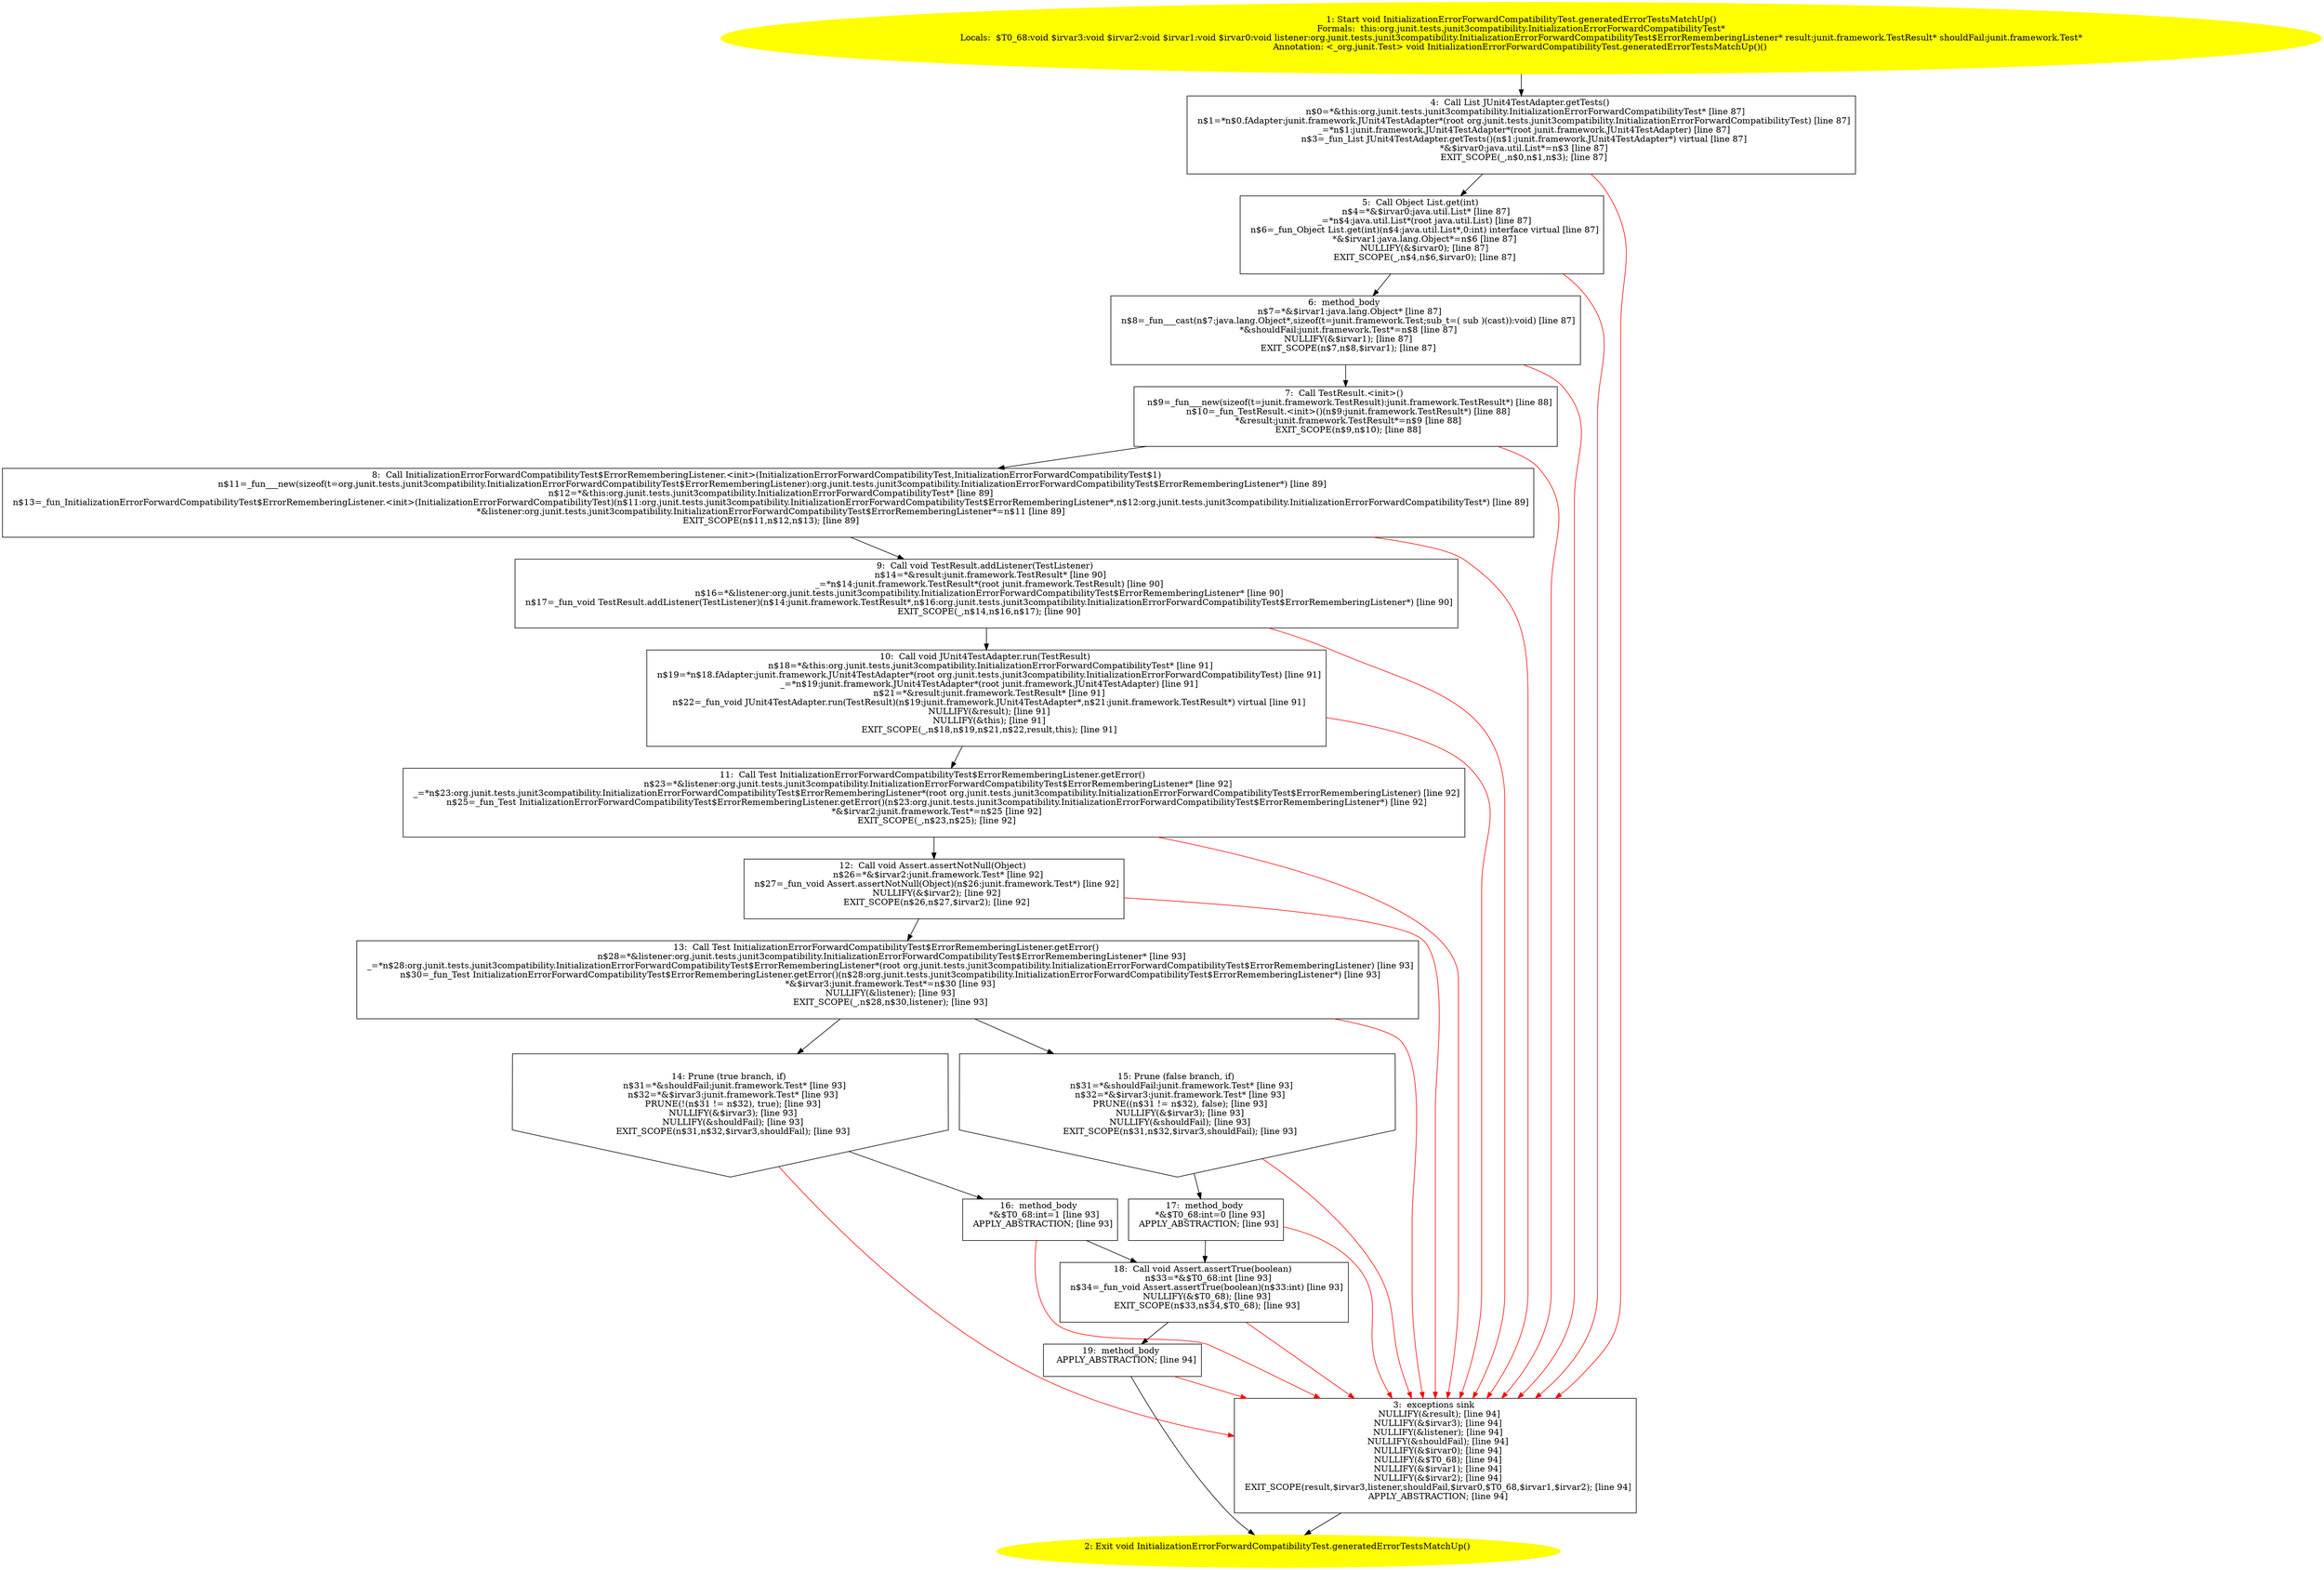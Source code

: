 /* @generated */
digraph cfg {
"org.junit.tests.junit3compatibility.InitializationErrorForwardCompatibilityTest.generatedErrorTestsM.8ee0bdbf9e3adcd8d069900158c8d5b5_1" [label="1: Start void InitializationErrorForwardCompatibilityTest.generatedErrorTestsMatchUp()\nFormals:  this:org.junit.tests.junit3compatibility.InitializationErrorForwardCompatibilityTest*\nLocals:  $T0_68:void $irvar3:void $irvar2:void $irvar1:void $irvar0:void listener:org.junit.tests.junit3compatibility.InitializationErrorForwardCompatibilityTest$ErrorRememberingListener* result:junit.framework.TestResult* shouldFail:junit.framework.Test*\nAnnotation: <_org.junit.Test> void InitializationErrorForwardCompatibilityTest.generatedErrorTestsMatchUp()() \n  " color=yellow style=filled]
	

	 "org.junit.tests.junit3compatibility.InitializationErrorForwardCompatibilityTest.generatedErrorTestsM.8ee0bdbf9e3adcd8d069900158c8d5b5_1" -> "org.junit.tests.junit3compatibility.InitializationErrorForwardCompatibilityTest.generatedErrorTestsM.8ee0bdbf9e3adcd8d069900158c8d5b5_4" ;
"org.junit.tests.junit3compatibility.InitializationErrorForwardCompatibilityTest.generatedErrorTestsM.8ee0bdbf9e3adcd8d069900158c8d5b5_2" [label="2: Exit void InitializationErrorForwardCompatibilityTest.generatedErrorTestsMatchUp() \n  " color=yellow style=filled]
	

"org.junit.tests.junit3compatibility.InitializationErrorForwardCompatibilityTest.generatedErrorTestsM.8ee0bdbf9e3adcd8d069900158c8d5b5_3" [label="3:  exceptions sink \n   NULLIFY(&result); [line 94]\n  NULLIFY(&$irvar3); [line 94]\n  NULLIFY(&listener); [line 94]\n  NULLIFY(&shouldFail); [line 94]\n  NULLIFY(&$irvar0); [line 94]\n  NULLIFY(&$T0_68); [line 94]\n  NULLIFY(&$irvar1); [line 94]\n  NULLIFY(&$irvar2); [line 94]\n  EXIT_SCOPE(result,$irvar3,listener,shouldFail,$irvar0,$T0_68,$irvar1,$irvar2); [line 94]\n  APPLY_ABSTRACTION; [line 94]\n " shape="box"]
	

	 "org.junit.tests.junit3compatibility.InitializationErrorForwardCompatibilityTest.generatedErrorTestsM.8ee0bdbf9e3adcd8d069900158c8d5b5_3" -> "org.junit.tests.junit3compatibility.InitializationErrorForwardCompatibilityTest.generatedErrorTestsM.8ee0bdbf9e3adcd8d069900158c8d5b5_2" ;
"org.junit.tests.junit3compatibility.InitializationErrorForwardCompatibilityTest.generatedErrorTestsM.8ee0bdbf9e3adcd8d069900158c8d5b5_4" [label="4:  Call List JUnit4TestAdapter.getTests() \n   n$0=*&this:org.junit.tests.junit3compatibility.InitializationErrorForwardCompatibilityTest* [line 87]\n  n$1=*n$0.fAdapter:junit.framework.JUnit4TestAdapter*(root org.junit.tests.junit3compatibility.InitializationErrorForwardCompatibilityTest) [line 87]\n  _=*n$1:junit.framework.JUnit4TestAdapter*(root junit.framework.JUnit4TestAdapter) [line 87]\n  n$3=_fun_List JUnit4TestAdapter.getTests()(n$1:junit.framework.JUnit4TestAdapter*) virtual [line 87]\n  *&$irvar0:java.util.List*=n$3 [line 87]\n  EXIT_SCOPE(_,n$0,n$1,n$3); [line 87]\n " shape="box"]
	

	 "org.junit.tests.junit3compatibility.InitializationErrorForwardCompatibilityTest.generatedErrorTestsM.8ee0bdbf9e3adcd8d069900158c8d5b5_4" -> "org.junit.tests.junit3compatibility.InitializationErrorForwardCompatibilityTest.generatedErrorTestsM.8ee0bdbf9e3adcd8d069900158c8d5b5_5" ;
	 "org.junit.tests.junit3compatibility.InitializationErrorForwardCompatibilityTest.generatedErrorTestsM.8ee0bdbf9e3adcd8d069900158c8d5b5_4" -> "org.junit.tests.junit3compatibility.InitializationErrorForwardCompatibilityTest.generatedErrorTestsM.8ee0bdbf9e3adcd8d069900158c8d5b5_3" [color="red" ];
"org.junit.tests.junit3compatibility.InitializationErrorForwardCompatibilityTest.generatedErrorTestsM.8ee0bdbf9e3adcd8d069900158c8d5b5_5" [label="5:  Call Object List.get(int) \n   n$4=*&$irvar0:java.util.List* [line 87]\n  _=*n$4:java.util.List*(root java.util.List) [line 87]\n  n$6=_fun_Object List.get(int)(n$4:java.util.List*,0:int) interface virtual [line 87]\n  *&$irvar1:java.lang.Object*=n$6 [line 87]\n  NULLIFY(&$irvar0); [line 87]\n  EXIT_SCOPE(_,n$4,n$6,$irvar0); [line 87]\n " shape="box"]
	

	 "org.junit.tests.junit3compatibility.InitializationErrorForwardCompatibilityTest.generatedErrorTestsM.8ee0bdbf9e3adcd8d069900158c8d5b5_5" -> "org.junit.tests.junit3compatibility.InitializationErrorForwardCompatibilityTest.generatedErrorTestsM.8ee0bdbf9e3adcd8d069900158c8d5b5_6" ;
	 "org.junit.tests.junit3compatibility.InitializationErrorForwardCompatibilityTest.generatedErrorTestsM.8ee0bdbf9e3adcd8d069900158c8d5b5_5" -> "org.junit.tests.junit3compatibility.InitializationErrorForwardCompatibilityTest.generatedErrorTestsM.8ee0bdbf9e3adcd8d069900158c8d5b5_3" [color="red" ];
"org.junit.tests.junit3compatibility.InitializationErrorForwardCompatibilityTest.generatedErrorTestsM.8ee0bdbf9e3adcd8d069900158c8d5b5_6" [label="6:  method_body \n   n$7=*&$irvar1:java.lang.Object* [line 87]\n  n$8=_fun___cast(n$7:java.lang.Object*,sizeof(t=junit.framework.Test;sub_t=( sub )(cast)):void) [line 87]\n  *&shouldFail:junit.framework.Test*=n$8 [line 87]\n  NULLIFY(&$irvar1); [line 87]\n  EXIT_SCOPE(n$7,n$8,$irvar1); [line 87]\n " shape="box"]
	

	 "org.junit.tests.junit3compatibility.InitializationErrorForwardCompatibilityTest.generatedErrorTestsM.8ee0bdbf9e3adcd8d069900158c8d5b5_6" -> "org.junit.tests.junit3compatibility.InitializationErrorForwardCompatibilityTest.generatedErrorTestsM.8ee0bdbf9e3adcd8d069900158c8d5b5_7" ;
	 "org.junit.tests.junit3compatibility.InitializationErrorForwardCompatibilityTest.generatedErrorTestsM.8ee0bdbf9e3adcd8d069900158c8d5b5_6" -> "org.junit.tests.junit3compatibility.InitializationErrorForwardCompatibilityTest.generatedErrorTestsM.8ee0bdbf9e3adcd8d069900158c8d5b5_3" [color="red" ];
"org.junit.tests.junit3compatibility.InitializationErrorForwardCompatibilityTest.generatedErrorTestsM.8ee0bdbf9e3adcd8d069900158c8d5b5_7" [label="7:  Call TestResult.<init>() \n   n$9=_fun___new(sizeof(t=junit.framework.TestResult):junit.framework.TestResult*) [line 88]\n  n$10=_fun_TestResult.<init>()(n$9:junit.framework.TestResult*) [line 88]\n  *&result:junit.framework.TestResult*=n$9 [line 88]\n  EXIT_SCOPE(n$9,n$10); [line 88]\n " shape="box"]
	

	 "org.junit.tests.junit3compatibility.InitializationErrorForwardCompatibilityTest.generatedErrorTestsM.8ee0bdbf9e3adcd8d069900158c8d5b5_7" -> "org.junit.tests.junit3compatibility.InitializationErrorForwardCompatibilityTest.generatedErrorTestsM.8ee0bdbf9e3adcd8d069900158c8d5b5_8" ;
	 "org.junit.tests.junit3compatibility.InitializationErrorForwardCompatibilityTest.generatedErrorTestsM.8ee0bdbf9e3adcd8d069900158c8d5b5_7" -> "org.junit.tests.junit3compatibility.InitializationErrorForwardCompatibilityTest.generatedErrorTestsM.8ee0bdbf9e3adcd8d069900158c8d5b5_3" [color="red" ];
"org.junit.tests.junit3compatibility.InitializationErrorForwardCompatibilityTest.generatedErrorTestsM.8ee0bdbf9e3adcd8d069900158c8d5b5_8" [label="8:  Call InitializationErrorForwardCompatibilityTest$ErrorRememberingListener.<init>(InitializationErrorForwardCompatibilityTest,InitializationErrorForwardCompatibilityTest$1) \n   n$11=_fun___new(sizeof(t=org.junit.tests.junit3compatibility.InitializationErrorForwardCompatibilityTest$ErrorRememberingListener):org.junit.tests.junit3compatibility.InitializationErrorForwardCompatibilityTest$ErrorRememberingListener*) [line 89]\n  n$12=*&this:org.junit.tests.junit3compatibility.InitializationErrorForwardCompatibilityTest* [line 89]\n  n$13=_fun_InitializationErrorForwardCompatibilityTest$ErrorRememberingListener.<init>(InitializationErrorForwardCompatibilityTest)(n$11:org.junit.tests.junit3compatibility.InitializationErrorForwardCompatibilityTest$ErrorRememberingListener*,n$12:org.junit.tests.junit3compatibility.InitializationErrorForwardCompatibilityTest*) [line 89]\n  *&listener:org.junit.tests.junit3compatibility.InitializationErrorForwardCompatibilityTest$ErrorRememberingListener*=n$11 [line 89]\n  EXIT_SCOPE(n$11,n$12,n$13); [line 89]\n " shape="box"]
	

	 "org.junit.tests.junit3compatibility.InitializationErrorForwardCompatibilityTest.generatedErrorTestsM.8ee0bdbf9e3adcd8d069900158c8d5b5_8" -> "org.junit.tests.junit3compatibility.InitializationErrorForwardCompatibilityTest.generatedErrorTestsM.8ee0bdbf9e3adcd8d069900158c8d5b5_9" ;
	 "org.junit.tests.junit3compatibility.InitializationErrorForwardCompatibilityTest.generatedErrorTestsM.8ee0bdbf9e3adcd8d069900158c8d5b5_8" -> "org.junit.tests.junit3compatibility.InitializationErrorForwardCompatibilityTest.generatedErrorTestsM.8ee0bdbf9e3adcd8d069900158c8d5b5_3" [color="red" ];
"org.junit.tests.junit3compatibility.InitializationErrorForwardCompatibilityTest.generatedErrorTestsM.8ee0bdbf9e3adcd8d069900158c8d5b5_9" [label="9:  Call void TestResult.addListener(TestListener) \n   n$14=*&result:junit.framework.TestResult* [line 90]\n  _=*n$14:junit.framework.TestResult*(root junit.framework.TestResult) [line 90]\n  n$16=*&listener:org.junit.tests.junit3compatibility.InitializationErrorForwardCompatibilityTest$ErrorRememberingListener* [line 90]\n  n$17=_fun_void TestResult.addListener(TestListener)(n$14:junit.framework.TestResult*,n$16:org.junit.tests.junit3compatibility.InitializationErrorForwardCompatibilityTest$ErrorRememberingListener*) [line 90]\n  EXIT_SCOPE(_,n$14,n$16,n$17); [line 90]\n " shape="box"]
	

	 "org.junit.tests.junit3compatibility.InitializationErrorForwardCompatibilityTest.generatedErrorTestsM.8ee0bdbf9e3adcd8d069900158c8d5b5_9" -> "org.junit.tests.junit3compatibility.InitializationErrorForwardCompatibilityTest.generatedErrorTestsM.8ee0bdbf9e3adcd8d069900158c8d5b5_10" ;
	 "org.junit.tests.junit3compatibility.InitializationErrorForwardCompatibilityTest.generatedErrorTestsM.8ee0bdbf9e3adcd8d069900158c8d5b5_9" -> "org.junit.tests.junit3compatibility.InitializationErrorForwardCompatibilityTest.generatedErrorTestsM.8ee0bdbf9e3adcd8d069900158c8d5b5_3" [color="red" ];
"org.junit.tests.junit3compatibility.InitializationErrorForwardCompatibilityTest.generatedErrorTestsM.8ee0bdbf9e3adcd8d069900158c8d5b5_10" [label="10:  Call void JUnit4TestAdapter.run(TestResult) \n   n$18=*&this:org.junit.tests.junit3compatibility.InitializationErrorForwardCompatibilityTest* [line 91]\n  n$19=*n$18.fAdapter:junit.framework.JUnit4TestAdapter*(root org.junit.tests.junit3compatibility.InitializationErrorForwardCompatibilityTest) [line 91]\n  _=*n$19:junit.framework.JUnit4TestAdapter*(root junit.framework.JUnit4TestAdapter) [line 91]\n  n$21=*&result:junit.framework.TestResult* [line 91]\n  n$22=_fun_void JUnit4TestAdapter.run(TestResult)(n$19:junit.framework.JUnit4TestAdapter*,n$21:junit.framework.TestResult*) virtual [line 91]\n  NULLIFY(&result); [line 91]\n  NULLIFY(&this); [line 91]\n  EXIT_SCOPE(_,n$18,n$19,n$21,n$22,result,this); [line 91]\n " shape="box"]
	

	 "org.junit.tests.junit3compatibility.InitializationErrorForwardCompatibilityTest.generatedErrorTestsM.8ee0bdbf9e3adcd8d069900158c8d5b5_10" -> "org.junit.tests.junit3compatibility.InitializationErrorForwardCompatibilityTest.generatedErrorTestsM.8ee0bdbf9e3adcd8d069900158c8d5b5_11" ;
	 "org.junit.tests.junit3compatibility.InitializationErrorForwardCompatibilityTest.generatedErrorTestsM.8ee0bdbf9e3adcd8d069900158c8d5b5_10" -> "org.junit.tests.junit3compatibility.InitializationErrorForwardCompatibilityTest.generatedErrorTestsM.8ee0bdbf9e3adcd8d069900158c8d5b5_3" [color="red" ];
"org.junit.tests.junit3compatibility.InitializationErrorForwardCompatibilityTest.generatedErrorTestsM.8ee0bdbf9e3adcd8d069900158c8d5b5_11" [label="11:  Call Test InitializationErrorForwardCompatibilityTest$ErrorRememberingListener.getError() \n   n$23=*&listener:org.junit.tests.junit3compatibility.InitializationErrorForwardCompatibilityTest$ErrorRememberingListener* [line 92]\n  _=*n$23:org.junit.tests.junit3compatibility.InitializationErrorForwardCompatibilityTest$ErrorRememberingListener*(root org.junit.tests.junit3compatibility.InitializationErrorForwardCompatibilityTest$ErrorRememberingListener) [line 92]\n  n$25=_fun_Test InitializationErrorForwardCompatibilityTest$ErrorRememberingListener.getError()(n$23:org.junit.tests.junit3compatibility.InitializationErrorForwardCompatibilityTest$ErrorRememberingListener*) [line 92]\n  *&$irvar2:junit.framework.Test*=n$25 [line 92]\n  EXIT_SCOPE(_,n$23,n$25); [line 92]\n " shape="box"]
	

	 "org.junit.tests.junit3compatibility.InitializationErrorForwardCompatibilityTest.generatedErrorTestsM.8ee0bdbf9e3adcd8d069900158c8d5b5_11" -> "org.junit.tests.junit3compatibility.InitializationErrorForwardCompatibilityTest.generatedErrorTestsM.8ee0bdbf9e3adcd8d069900158c8d5b5_12" ;
	 "org.junit.tests.junit3compatibility.InitializationErrorForwardCompatibilityTest.generatedErrorTestsM.8ee0bdbf9e3adcd8d069900158c8d5b5_11" -> "org.junit.tests.junit3compatibility.InitializationErrorForwardCompatibilityTest.generatedErrorTestsM.8ee0bdbf9e3adcd8d069900158c8d5b5_3" [color="red" ];
"org.junit.tests.junit3compatibility.InitializationErrorForwardCompatibilityTest.generatedErrorTestsM.8ee0bdbf9e3adcd8d069900158c8d5b5_12" [label="12:  Call void Assert.assertNotNull(Object) \n   n$26=*&$irvar2:junit.framework.Test* [line 92]\n  n$27=_fun_void Assert.assertNotNull(Object)(n$26:junit.framework.Test*) [line 92]\n  NULLIFY(&$irvar2); [line 92]\n  EXIT_SCOPE(n$26,n$27,$irvar2); [line 92]\n " shape="box"]
	

	 "org.junit.tests.junit3compatibility.InitializationErrorForwardCompatibilityTest.generatedErrorTestsM.8ee0bdbf9e3adcd8d069900158c8d5b5_12" -> "org.junit.tests.junit3compatibility.InitializationErrorForwardCompatibilityTest.generatedErrorTestsM.8ee0bdbf9e3adcd8d069900158c8d5b5_13" ;
	 "org.junit.tests.junit3compatibility.InitializationErrorForwardCompatibilityTest.generatedErrorTestsM.8ee0bdbf9e3adcd8d069900158c8d5b5_12" -> "org.junit.tests.junit3compatibility.InitializationErrorForwardCompatibilityTest.generatedErrorTestsM.8ee0bdbf9e3adcd8d069900158c8d5b5_3" [color="red" ];
"org.junit.tests.junit3compatibility.InitializationErrorForwardCompatibilityTest.generatedErrorTestsM.8ee0bdbf9e3adcd8d069900158c8d5b5_13" [label="13:  Call Test InitializationErrorForwardCompatibilityTest$ErrorRememberingListener.getError() \n   n$28=*&listener:org.junit.tests.junit3compatibility.InitializationErrorForwardCompatibilityTest$ErrorRememberingListener* [line 93]\n  _=*n$28:org.junit.tests.junit3compatibility.InitializationErrorForwardCompatibilityTest$ErrorRememberingListener*(root org.junit.tests.junit3compatibility.InitializationErrorForwardCompatibilityTest$ErrorRememberingListener) [line 93]\n  n$30=_fun_Test InitializationErrorForwardCompatibilityTest$ErrorRememberingListener.getError()(n$28:org.junit.tests.junit3compatibility.InitializationErrorForwardCompatibilityTest$ErrorRememberingListener*) [line 93]\n  *&$irvar3:junit.framework.Test*=n$30 [line 93]\n  NULLIFY(&listener); [line 93]\n  EXIT_SCOPE(_,n$28,n$30,listener); [line 93]\n " shape="box"]
	

	 "org.junit.tests.junit3compatibility.InitializationErrorForwardCompatibilityTest.generatedErrorTestsM.8ee0bdbf9e3adcd8d069900158c8d5b5_13" -> "org.junit.tests.junit3compatibility.InitializationErrorForwardCompatibilityTest.generatedErrorTestsM.8ee0bdbf9e3adcd8d069900158c8d5b5_14" ;
	 "org.junit.tests.junit3compatibility.InitializationErrorForwardCompatibilityTest.generatedErrorTestsM.8ee0bdbf9e3adcd8d069900158c8d5b5_13" -> "org.junit.tests.junit3compatibility.InitializationErrorForwardCompatibilityTest.generatedErrorTestsM.8ee0bdbf9e3adcd8d069900158c8d5b5_15" ;
	 "org.junit.tests.junit3compatibility.InitializationErrorForwardCompatibilityTest.generatedErrorTestsM.8ee0bdbf9e3adcd8d069900158c8d5b5_13" -> "org.junit.tests.junit3compatibility.InitializationErrorForwardCompatibilityTest.generatedErrorTestsM.8ee0bdbf9e3adcd8d069900158c8d5b5_3" [color="red" ];
"org.junit.tests.junit3compatibility.InitializationErrorForwardCompatibilityTest.generatedErrorTestsM.8ee0bdbf9e3adcd8d069900158c8d5b5_14" [label="14: Prune (true branch, if) \n   n$31=*&shouldFail:junit.framework.Test* [line 93]\n  n$32=*&$irvar3:junit.framework.Test* [line 93]\n  PRUNE(!(n$31 != n$32), true); [line 93]\n  NULLIFY(&$irvar3); [line 93]\n  NULLIFY(&shouldFail); [line 93]\n  EXIT_SCOPE(n$31,n$32,$irvar3,shouldFail); [line 93]\n " shape="invhouse"]
	

	 "org.junit.tests.junit3compatibility.InitializationErrorForwardCompatibilityTest.generatedErrorTestsM.8ee0bdbf9e3adcd8d069900158c8d5b5_14" -> "org.junit.tests.junit3compatibility.InitializationErrorForwardCompatibilityTest.generatedErrorTestsM.8ee0bdbf9e3adcd8d069900158c8d5b5_16" ;
	 "org.junit.tests.junit3compatibility.InitializationErrorForwardCompatibilityTest.generatedErrorTestsM.8ee0bdbf9e3adcd8d069900158c8d5b5_14" -> "org.junit.tests.junit3compatibility.InitializationErrorForwardCompatibilityTest.generatedErrorTestsM.8ee0bdbf9e3adcd8d069900158c8d5b5_3" [color="red" ];
"org.junit.tests.junit3compatibility.InitializationErrorForwardCompatibilityTest.generatedErrorTestsM.8ee0bdbf9e3adcd8d069900158c8d5b5_15" [label="15: Prune (false branch, if) \n   n$31=*&shouldFail:junit.framework.Test* [line 93]\n  n$32=*&$irvar3:junit.framework.Test* [line 93]\n  PRUNE((n$31 != n$32), false); [line 93]\n  NULLIFY(&$irvar3); [line 93]\n  NULLIFY(&shouldFail); [line 93]\n  EXIT_SCOPE(n$31,n$32,$irvar3,shouldFail); [line 93]\n " shape="invhouse"]
	

	 "org.junit.tests.junit3compatibility.InitializationErrorForwardCompatibilityTest.generatedErrorTestsM.8ee0bdbf9e3adcd8d069900158c8d5b5_15" -> "org.junit.tests.junit3compatibility.InitializationErrorForwardCompatibilityTest.generatedErrorTestsM.8ee0bdbf9e3adcd8d069900158c8d5b5_17" ;
	 "org.junit.tests.junit3compatibility.InitializationErrorForwardCompatibilityTest.generatedErrorTestsM.8ee0bdbf9e3adcd8d069900158c8d5b5_15" -> "org.junit.tests.junit3compatibility.InitializationErrorForwardCompatibilityTest.generatedErrorTestsM.8ee0bdbf9e3adcd8d069900158c8d5b5_3" [color="red" ];
"org.junit.tests.junit3compatibility.InitializationErrorForwardCompatibilityTest.generatedErrorTestsM.8ee0bdbf9e3adcd8d069900158c8d5b5_16" [label="16:  method_body \n   *&$T0_68:int=1 [line 93]\n  APPLY_ABSTRACTION; [line 93]\n " shape="box"]
	

	 "org.junit.tests.junit3compatibility.InitializationErrorForwardCompatibilityTest.generatedErrorTestsM.8ee0bdbf9e3adcd8d069900158c8d5b5_16" -> "org.junit.tests.junit3compatibility.InitializationErrorForwardCompatibilityTest.generatedErrorTestsM.8ee0bdbf9e3adcd8d069900158c8d5b5_18" ;
	 "org.junit.tests.junit3compatibility.InitializationErrorForwardCompatibilityTest.generatedErrorTestsM.8ee0bdbf9e3adcd8d069900158c8d5b5_16" -> "org.junit.tests.junit3compatibility.InitializationErrorForwardCompatibilityTest.generatedErrorTestsM.8ee0bdbf9e3adcd8d069900158c8d5b5_3" [color="red" ];
"org.junit.tests.junit3compatibility.InitializationErrorForwardCompatibilityTest.generatedErrorTestsM.8ee0bdbf9e3adcd8d069900158c8d5b5_17" [label="17:  method_body \n   *&$T0_68:int=0 [line 93]\n  APPLY_ABSTRACTION; [line 93]\n " shape="box"]
	

	 "org.junit.tests.junit3compatibility.InitializationErrorForwardCompatibilityTest.generatedErrorTestsM.8ee0bdbf9e3adcd8d069900158c8d5b5_17" -> "org.junit.tests.junit3compatibility.InitializationErrorForwardCompatibilityTest.generatedErrorTestsM.8ee0bdbf9e3adcd8d069900158c8d5b5_18" ;
	 "org.junit.tests.junit3compatibility.InitializationErrorForwardCompatibilityTest.generatedErrorTestsM.8ee0bdbf9e3adcd8d069900158c8d5b5_17" -> "org.junit.tests.junit3compatibility.InitializationErrorForwardCompatibilityTest.generatedErrorTestsM.8ee0bdbf9e3adcd8d069900158c8d5b5_3" [color="red" ];
"org.junit.tests.junit3compatibility.InitializationErrorForwardCompatibilityTest.generatedErrorTestsM.8ee0bdbf9e3adcd8d069900158c8d5b5_18" [label="18:  Call void Assert.assertTrue(boolean) \n   n$33=*&$T0_68:int [line 93]\n  n$34=_fun_void Assert.assertTrue(boolean)(n$33:int) [line 93]\n  NULLIFY(&$T0_68); [line 93]\n  EXIT_SCOPE(n$33,n$34,$T0_68); [line 93]\n " shape="box"]
	

	 "org.junit.tests.junit3compatibility.InitializationErrorForwardCompatibilityTest.generatedErrorTestsM.8ee0bdbf9e3adcd8d069900158c8d5b5_18" -> "org.junit.tests.junit3compatibility.InitializationErrorForwardCompatibilityTest.generatedErrorTestsM.8ee0bdbf9e3adcd8d069900158c8d5b5_19" ;
	 "org.junit.tests.junit3compatibility.InitializationErrorForwardCompatibilityTest.generatedErrorTestsM.8ee0bdbf9e3adcd8d069900158c8d5b5_18" -> "org.junit.tests.junit3compatibility.InitializationErrorForwardCompatibilityTest.generatedErrorTestsM.8ee0bdbf9e3adcd8d069900158c8d5b5_3" [color="red" ];
"org.junit.tests.junit3compatibility.InitializationErrorForwardCompatibilityTest.generatedErrorTestsM.8ee0bdbf9e3adcd8d069900158c8d5b5_19" [label="19:  method_body \n   APPLY_ABSTRACTION; [line 94]\n " shape="box"]
	

	 "org.junit.tests.junit3compatibility.InitializationErrorForwardCompatibilityTest.generatedErrorTestsM.8ee0bdbf9e3adcd8d069900158c8d5b5_19" -> "org.junit.tests.junit3compatibility.InitializationErrorForwardCompatibilityTest.generatedErrorTestsM.8ee0bdbf9e3adcd8d069900158c8d5b5_2" ;
	 "org.junit.tests.junit3compatibility.InitializationErrorForwardCompatibilityTest.generatedErrorTestsM.8ee0bdbf9e3adcd8d069900158c8d5b5_19" -> "org.junit.tests.junit3compatibility.InitializationErrorForwardCompatibilityTest.generatedErrorTestsM.8ee0bdbf9e3adcd8d069900158c8d5b5_3" [color="red" ];
}
